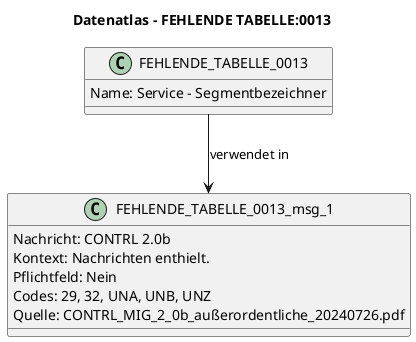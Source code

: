 @startuml
title Datenatlas – FEHLENDE TABELLE:0013
class FEHLENDE_TABELLE_0013 {
  Name: Service - Segmentbezeichner
}
class FEHLENDE_TABELLE_0013_msg_1 {
  Nachricht: CONTRL 2.0b
  Kontext: Nachrichten enthielt.
  Pflichtfeld: Nein
  Codes: 29, 32, UNA, UNB, UNZ
  Quelle: CONTRL_MIG_2_0b_außerordentliche_20240726.pdf
}
FEHLENDE_TABELLE_0013 --> FEHLENDE_TABELLE_0013_msg_1 : verwendet in
@enduml